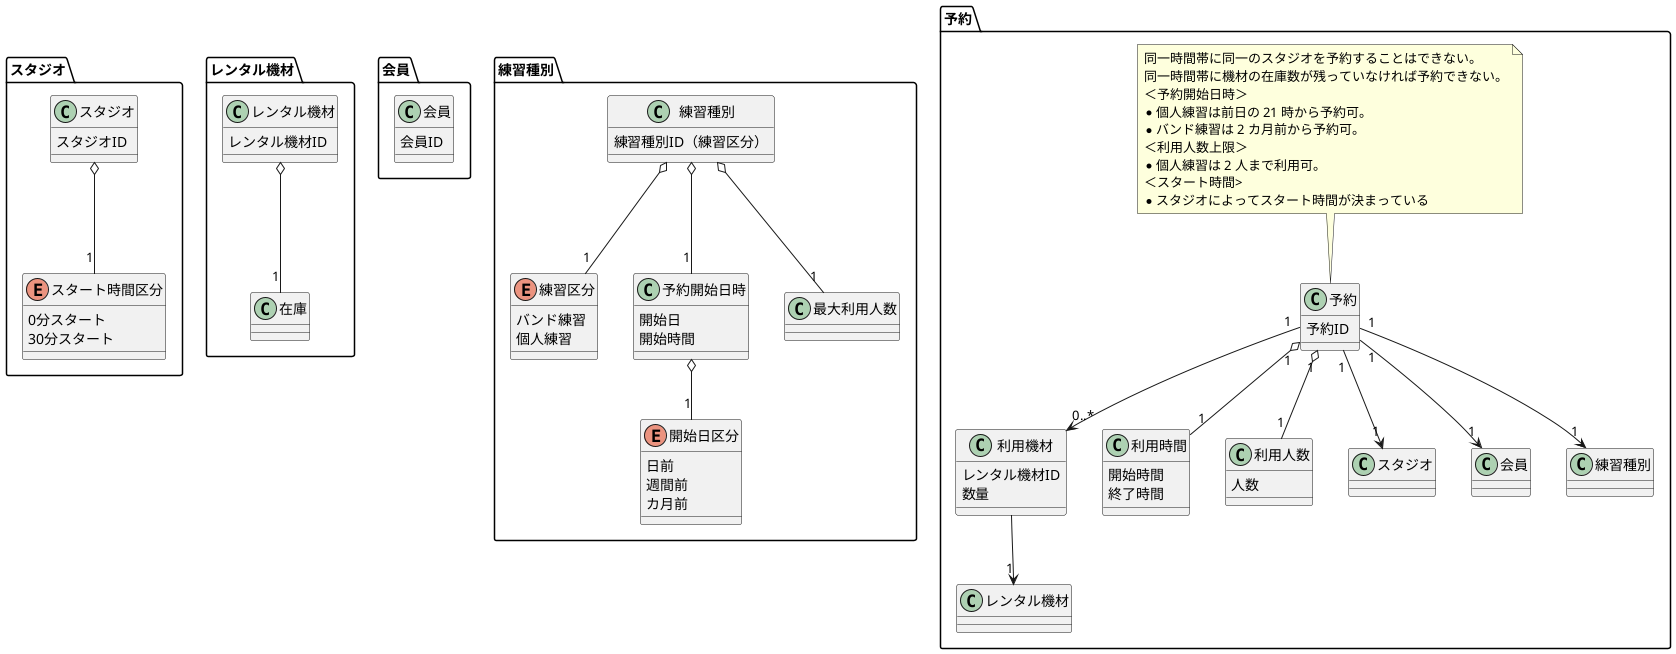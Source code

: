 @startuml DomainModel

package スタジオ {
    class スタジオ {
        スタジオID
    }

    enum スタート時間区分 {
        0分スタート
        30分スタート
    }

    スタジオ o-- "1" スタート時間区分
}

package レンタル機材 {
    class レンタル機材 {
        レンタル機材ID
    }

    class 在庫 {

    }

    レンタル機材 o-- "1" 在庫
}

package 会員 {
    class 会員 {
        会員ID
    }
}

package 練習種別 {
    class 練習種別 {
        練習種別ID（練習区分）
    }

    enum 練習区分 {
        バンド練習
        個人練習
    }

    class 予約開始日時 {
        開始日
        開始時間
    }
    
    enum 開始日区分 {
        日前
        週間前
        カ月前
    }

    class 最大利用人数 {
    }

    練習種別 o-- "1" 練習区分
    練習種別 o-- "1" 予約開始日時
    予約開始日時 o-- "1" 開始日区分
    練習種別 o-- "1" 最大利用人数
}

package 予約 {
    class 予約 {
        予約ID
    }

    class 利用機材 {
        レンタル機材ID
        数量
    }

    class 利用時間 {
        開始時間
        終了時間
    }

    class 利用人数 {
        人数
    }

    予約 "1" --> "1" スタジオ
    予約 "1" --> "1" 会員
    予約 "1" --> "1" 練習種別
    予約 "1" o-- "1" 利用時間
    予約 "1" o-- "1" 利用人数
    予約 "1" --> "0..*" 利用機材
    利用機材 --> "1" レンタル機材

    note top of 予約
    同一時間帯に同一のスタジオを予約することはできない。
    同一時間帯に機材の在庫数が残っていなければ予約できない。
    ＜予約開始日時＞
    * 個人練習は前日の 21 時から予約可。
    * バンド練習は 2 カ月前から予約可。
    ＜利用人数上限＞
    * 個人練習は 2 人まで利用可。
    ＜スタート時間>
    * スタジオによってスタート時間が決まっている
    end note
}


@enduml
